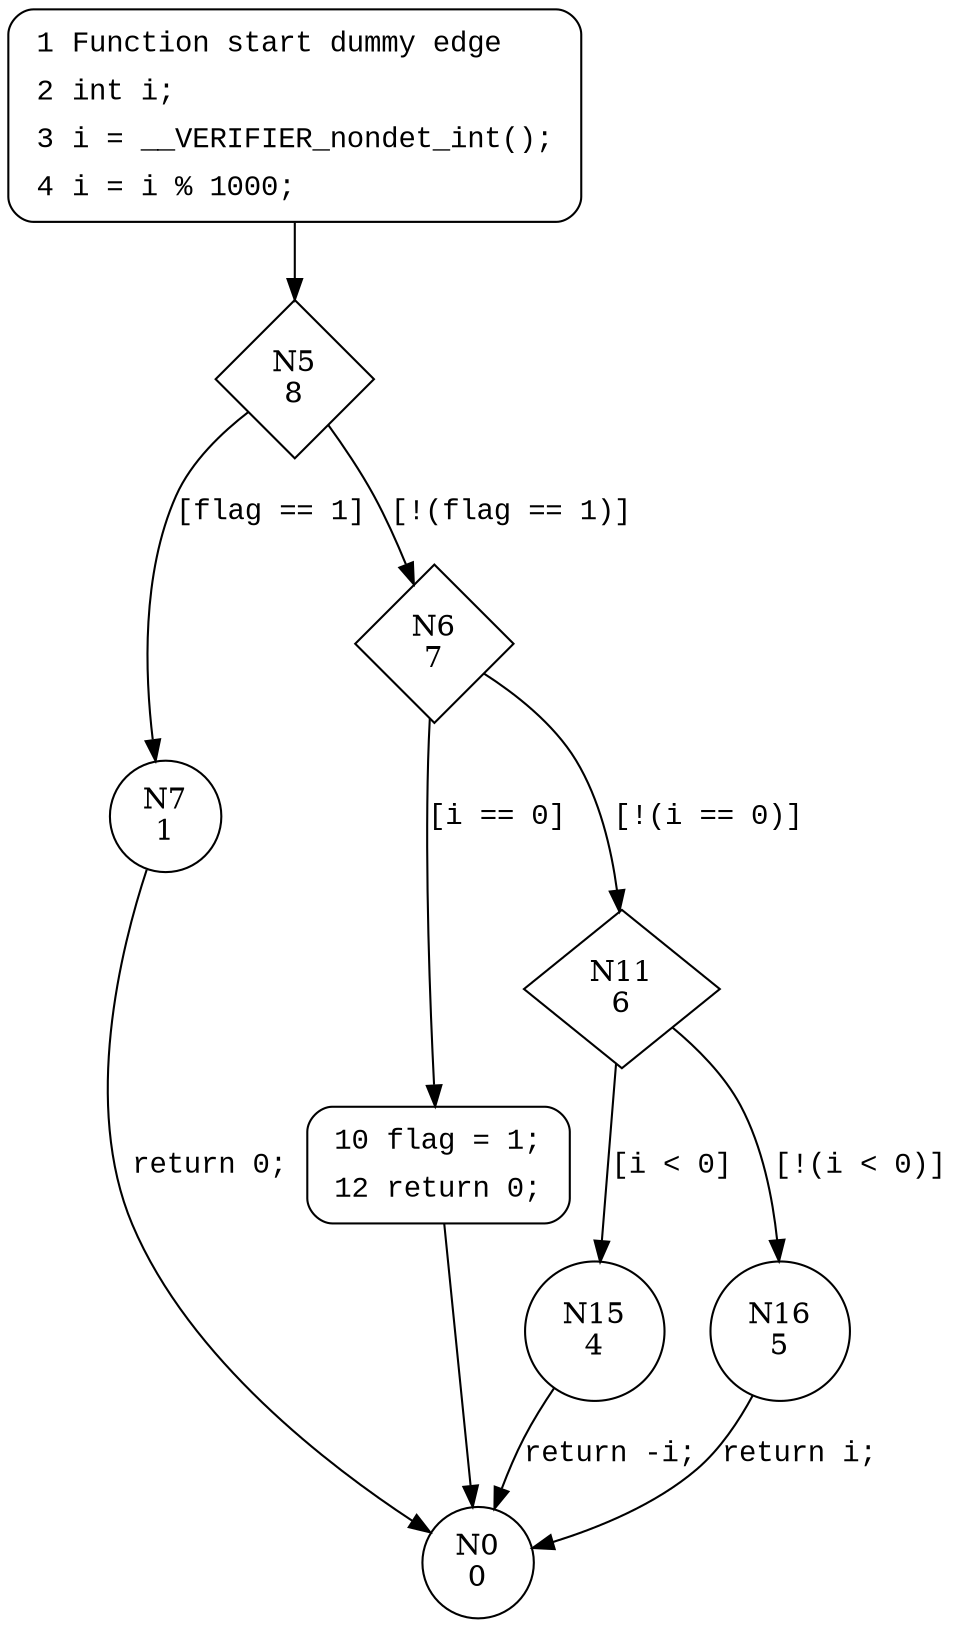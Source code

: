 digraph ff_subtitles_next_line {
5 [shape="diamond" label="N5\n8"]
7 [shape="circle" label="N7\n1"]
6 [shape="diamond" label="N6\n7"]
10 [shape="circle" label="N10\n3"]
11 [shape="diamond" label="N11\n6"]
15 [shape="circle" label="N15\n4"]
16 [shape="circle" label="N16\n5"]
0 [shape="circle" label="N0\n0"]
1 [style="filled,bold" penwidth="1" fillcolor="white" fontname="Courier New" shape="Mrecord" label=<<table border="0" cellborder="0" cellpadding="3" bgcolor="white"><tr><td align="right">1</td><td align="left">Function start dummy edge</td></tr><tr><td align="right">2</td><td align="left">int i;</td></tr><tr><td align="right">3</td><td align="left">i = __VERIFIER_nondet_int();</td></tr><tr><td align="right">4</td><td align="left">i = i % 1000;</td></tr></table>>]
1 -> 5[label=""]
10 [style="filled,bold" penwidth="1" fillcolor="white" fontname="Courier New" shape="Mrecord" label=<<table border="0" cellborder="0" cellpadding="3" bgcolor="white"><tr><td align="right">10</td><td align="left">flag = 1;</td></tr><tr><td align="right">12</td><td align="left">return 0;</td></tr></table>>]
10 -> 0[label=""]
5 -> 7 [label="[flag == 1]" fontname="Courier New"]
5 -> 6 [label="[!(flag == 1)]" fontname="Courier New"]
6 -> 10 [label="[i == 0]" fontname="Courier New"]
6 -> 11 [label="[!(i == 0)]" fontname="Courier New"]
11 -> 15 [label="[i < 0]" fontname="Courier New"]
11 -> 16 [label="[!(i < 0)]" fontname="Courier New"]
15 -> 0 [label="return -i;" fontname="Courier New"]
7 -> 0 [label="return 0;" fontname="Courier New"]
16 -> 0 [label="return i;" fontname="Courier New"]
}
